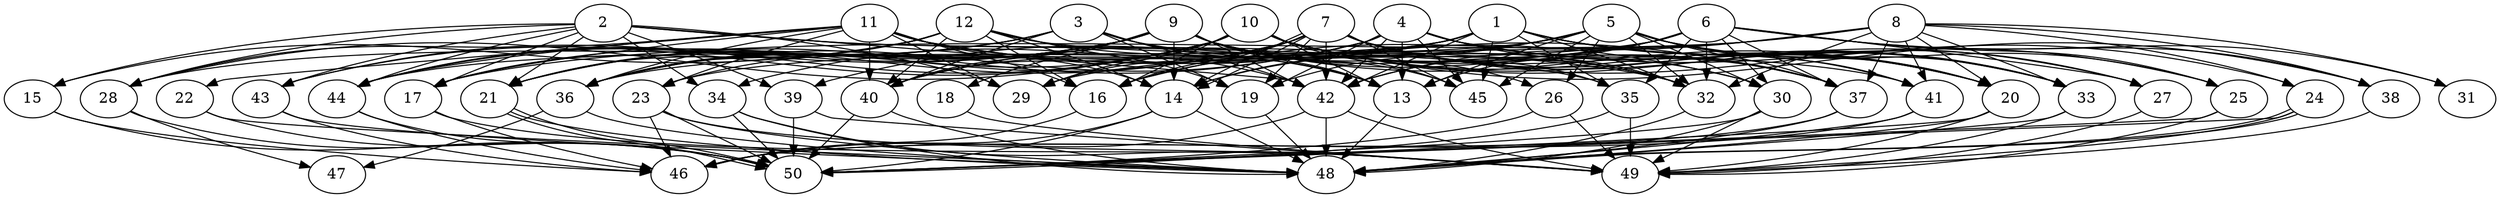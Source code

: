// DAG (tier=3-complex, mode=compute, n=50, ccr=0.465, fat=0.780, density=0.683, regular=0.203, jump=0.214, mindata=1048576, maxdata=16777216)
// DAG automatically generated by daggen at Sun Aug 24 16:33:34 2025
// /home/ermia/Project/Environments/daggen/bin/daggen --dot --ccr 0.465 --fat 0.780 --regular 0.203 --density 0.683 --jump 0.214 --mindata 1048576 --maxdata 16777216 -n 50 
digraph G {
  1 [size="3964018611865491", alpha="0.02", expect_size="1982009305932745"]
  1 -> 16 [size ="83553354252288"]
  1 -> 20 [size ="83553354252288"]
  1 -> 27 [size ="83553354252288"]
  1 -> 28 [size ="83553354252288"]
  1 -> 32 [size ="83553354252288"]
  1 -> 33 [size ="83553354252288"]
  1 -> 34 [size ="83553354252288"]
  1 -> 35 [size ="83553354252288"]
  1 -> 41 [size ="83553354252288"]
  1 -> 42 [size ="83553354252288"]
  1 -> 44 [size ="83553354252288"]
  1 -> 45 [size ="83553354252288"]
  2 [size="313500668096116032", alpha="0.10", expect_size="156750334048058016"]
  2 -> 15 [size ="746589098344448"]
  2 -> 17 [size ="746589098344448"]
  2 -> 21 [size ="746589098344448"]
  2 -> 28 [size ="746589098344448"]
  2 -> 29 [size ="746589098344448"]
  2 -> 32 [size ="746589098344448"]
  2 -> 34 [size ="746589098344448"]
  2 -> 35 [size ="746589098344448"]
  2 -> 39 [size ="746589098344448"]
  2 -> 42 [size ="746589098344448"]
  2 -> 43 [size ="746589098344448"]
  2 -> 44 [size ="746589098344448"]
  3 [size="9372790499150135296", alpha="0.10", expect_size="4686395249575067648"]
  3 -> 13 [size ="35563344232448"]
  3 -> 19 [size ="35563344232448"]
  3 -> 21 [size ="35563344232448"]
  3 -> 32 [size ="35563344232448"]
  3 -> 36 [size ="35563344232448"]
  3 -> 40 [size ="35563344232448"]
  3 -> 42 [size ="35563344232448"]
  3 -> 44 [size ="35563344232448"]
  4 [size="2660048481390935670784", alpha="0.08", expect_size="1330024240695467835392"]
  4 -> 13 [size ="1535853134348288"]
  4 -> 19 [size ="1535853134348288"]
  4 -> 21 [size ="1535853134348288"]
  4 -> 24 [size ="1535853134348288"]
  4 -> 32 [size ="1535853134348288"]
  4 -> 33 [size ="1535853134348288"]
  4 -> 36 [size ="1535853134348288"]
  4 -> 37 [size ="1535853134348288"]
  4 -> 40 [size ="1535853134348288"]
  4 -> 42 [size ="1535853134348288"]
  4 -> 45 [size ="1535853134348288"]
  5 [size="1521090842209952989184", alpha="0.08", expect_size="760545421104976494592"]
  5 -> 13 [size ="1058100098367488"]
  5 -> 14 [size ="1058100098367488"]
  5 -> 19 [size ="1058100098367488"]
  5 -> 20 [size ="1058100098367488"]
  5 -> 23 [size ="1058100098367488"]
  5 -> 25 [size ="1058100098367488"]
  5 -> 26 [size ="1058100098367488"]
  5 -> 30 [size ="1058100098367488"]
  5 -> 32 [size ="1058100098367488"]
  5 -> 33 [size ="1058100098367488"]
  5 -> 37 [size ="1058100098367488"]
  5 -> 39 [size ="1058100098367488"]
  5 -> 41 [size ="1058100098367488"]
  5 -> 45 [size ="1058100098367488"]
  6 [size="3119467632692681506816", alpha="0.04", expect_size="1559733816346340753408"]
  6 -> 13 [size ="1707957171519488"]
  6 -> 14 [size ="1707957171519488"]
  6 -> 25 [size ="1707957171519488"]
  6 -> 27 [size ="1707957171519488"]
  6 -> 30 [size ="1707957171519488"]
  6 -> 31 [size ="1707957171519488"]
  6 -> 32 [size ="1707957171519488"]
  6 -> 35 [size ="1707957171519488"]
  6 -> 36 [size ="1707957171519488"]
  6 -> 37 [size ="1707957171519488"]
  6 -> 38 [size ="1707957171519488"]
  6 -> 40 [size ="1707957171519488"]
  6 -> 42 [size ="1707957171519488"]
  7 [size="71487429481120923648", alpha="0.09", expect_size="35743714740560461824"]
  7 -> 14 [size ="137798061391872"]
  7 -> 14 [size ="137798061391872"]
  7 -> 16 [size ="137798061391872"]
  7 -> 17 [size ="137798061391872"]
  7 -> 19 [size ="137798061391872"]
  7 -> 20 [size ="137798061391872"]
  7 -> 21 [size ="137798061391872"]
  7 -> 25 [size ="137798061391872"]
  7 -> 29 [size ="137798061391872"]
  7 -> 33 [size ="137798061391872"]
  7 -> 35 [size ="137798061391872"]
  7 -> 37 [size ="137798061391872"]
  7 -> 42 [size ="137798061391872"]
  7 -> 45 [size ="137798061391872"]
  8 [size="50431217917585522688", alpha="0.06", expect_size="25215608958792761344"]
  8 -> 16 [size ="109200080371712"]
  8 -> 17 [size ="109200080371712"]
  8 -> 20 [size ="109200080371712"]
  8 -> 24 [size ="109200080371712"]
  8 -> 29 [size ="109200080371712"]
  8 -> 31 [size ="109200080371712"]
  8 -> 32 [size ="109200080371712"]
  8 -> 33 [size ="109200080371712"]
  8 -> 37 [size ="109200080371712"]
  8 -> 38 [size ="109200080371712"]
  8 -> 41 [size ="109200080371712"]
  8 -> 42 [size ="109200080371712"]
  9 [size="182936935629152960", alpha="0.17", expect_size="91468467814576480"]
  9 -> 13 [size ="279281087283200"]
  9 -> 14 [size ="279281087283200"]
  9 -> 18 [size ="279281087283200"]
  9 -> 20 [size ="279281087283200"]
  9 -> 21 [size ="279281087283200"]
  9 -> 23 [size ="279281087283200"]
  9 -> 26 [size ="279281087283200"]
  9 -> 32 [size ="279281087283200"]
  9 -> 36 [size ="279281087283200"]
  9 -> 37 [size ="279281087283200"]
  9 -> 40 [size ="279281087283200"]
  9 -> 42 [size ="279281087283200"]
  9 -> 43 [size ="279281087283200"]
  9 -> 44 [size ="279281087283200"]
  9 -> 45 [size ="279281087283200"]
  10 [size="3231552286146660", alpha="0.04", expect_size="1615776143073330"]
  10 -> 13 [size ="81135455436800"]
  10 -> 16 [size ="81135455436800"]
  10 -> 20 [size ="81135455436800"]
  10 -> 27 [size ="81135455436800"]
  10 -> 28 [size ="81135455436800"]
  10 -> 29 [size ="81135455436800"]
  10 -> 30 [size ="81135455436800"]
  10 -> 32 [size ="81135455436800"]
  10 -> 33 [size ="81135455436800"]
  10 -> 36 [size ="81135455436800"]
  10 -> 38 [size ="81135455436800"]
  10 -> 40 [size ="81135455436800"]
  10 -> 43 [size ="81135455436800"]
  10 -> 44 [size ="81135455436800"]
  10 -> 45 [size ="81135455436800"]
  11 [size="1279212620670963", alpha="0.18", expect_size="639606310335481"]
  11 -> 14 [size ="38812419883008"]
  11 -> 16 [size ="38812419883008"]
  11 -> 17 [size ="38812419883008"]
  11 -> 22 [size ="38812419883008"]
  11 -> 23 [size ="38812419883008"]
  11 -> 28 [size ="38812419883008"]
  11 -> 29 [size ="38812419883008"]
  11 -> 30 [size ="38812419883008"]
  11 -> 36 [size ="38812419883008"]
  11 -> 37 [size ="38812419883008"]
  11 -> 40 [size ="38812419883008"]
  11 -> 42 [size ="38812419883008"]
  11 -> 44 [size ="38812419883008"]
  12 [size="75427514558002896", alpha="0.10", expect_size="37713757279001448"]
  12 -> 13 [size ="1561612662079488"]
  12 -> 14 [size ="1561612662079488"]
  12 -> 15 [size ="1561612662079488"]
  12 -> 16 [size ="1561612662079488"]
  12 -> 17 [size ="1561612662079488"]
  12 -> 19 [size ="1561612662079488"]
  12 -> 21 [size ="1561612662079488"]
  12 -> 36 [size ="1561612662079488"]
  12 -> 40 [size ="1561612662079488"]
  12 -> 41 [size ="1561612662079488"]
  13 [size="7976761380627097", alpha="0.01", expect_size="3988380690313548"]
  13 -> 48 [size ="128245877964800"]
  14 [size="42084064164154920", alpha="0.01", expect_size="21042032082077460"]
  14 -> 46 [size ="1701260713525248"]
  14 -> 48 [size ="1701260713525248"]
  14 -> 50 [size ="1701260713525248"]
  15 [size="79494575367259160576", alpha="0.07", expect_size="39747287683629580288"]
  15 -> 46 [size ="147904589201408"]
  15 -> 50 [size ="147904589201408"]
  16 [size="1974695932387861248", alpha="0.17", expect_size="987347966193930624"]
  16 -> 46 [size ="787820155240448"]
  17 [size="1114975903619486848", alpha="0.01", expect_size="557487951809743424"]
  17 -> 46 [size ="1994095635464192"]
  17 -> 49 [size ="1994095635464192"]
  18 [size="1339871027620273455104", alpha="0.14", expect_size="669935513810136727552"]
  18 -> 49 [size ="972296340635648"]
  19 [size="759509100584239104000", alpha="0.07", expect_size="379754550292119552000"]
  19 -> 48 [size ="665955650764800"]
  20 [size="66862473341147000", alpha="0.18", expect_size="33431236670573500"]
  20 -> 48 [size ="1178744681136128"]
  20 -> 49 [size ="1178744681136128"]
  20 -> 50 [size ="1178744681136128"]
  21 [size="2879928817457683234816", alpha="0.14", expect_size="1439964408728841617408"]
  21 -> 48 [size ="1619364033855488"]
  21 -> 50 [size ="1619364033855488"]
  21 -> 50 [size ="1619364033855488"]
  22 [size="203207331760690", alpha="0.04", expect_size="101603665880345"]
  22 -> 48 [size ="11365691424768"]
  22 -> 50 [size ="11365691424768"]
  23 [size="82705373853337712", alpha="0.14", expect_size="41352686926668856"]
  23 -> 46 [size ="81292062359552"]
  23 -> 48 [size ="81292062359552"]
  23 -> 49 [size ="81292062359552"]
  23 -> 50 [size ="81292062359552"]
  24 [size="52976080901589224", alpha="0.01", expect_size="26488040450794612"]
  24 -> 48 [size ="53397927493632"]
  24 -> 48 [size ="53397927493632"]
  24 -> 49 [size ="53397927493632"]
  24 -> 50 [size ="53397927493632"]
  25 [size="259510457038784167936", alpha="0.19", expect_size="129755228519392083968"]
  25 -> 49 [size ="325481689776128"]
  25 -> 50 [size ="325481689776128"]
  26 [size="11192488532442340", alpha="0.18", expect_size="5596244266221170"]
  26 -> 49 [size ="379267221291008"]
  26 -> 50 [size ="379267221291008"]
  27 [size="323086434606434484224", alpha="0.01", expect_size="161543217303217242112"]
  27 -> 49 [size ="376677028855808"]
  28 [size="37613154241926397952", alpha="0.20", expect_size="18806577120963198976"]
  28 -> 47 [size ="89808303030272"]
  28 -> 50 [size ="89808303030272"]
  29 [size="3690134121232954368", alpha="0.15", expect_size="1845067060616477184"]
  30 [size="14239496845091930112", alpha="0.04", expect_size="7119748422545965056"]
  30 -> 48 [size ="46998761766912"]
  30 -> 49 [size ="46998761766912"]
  30 -> 50 [size ="46998761766912"]
  31 [size="2274032061065531648", alpha="0.16", expect_size="1137016030532765824"]
  32 [size="58344966367606128", alpha="0.04", expect_size="29172483183803064"]
  32 -> 48 [size ="1627532902268928"]
  33 [size="91681205356427040", alpha="0.03", expect_size="45840602678213520"]
  33 -> 48 [size ="1488773942607872"]
  33 -> 49 [size ="1488773942607872"]
  34 [size="812599093543331328", alpha="0.14", expect_size="406299546771665664"]
  34 -> 48 [size ="328729414860800"]
  34 -> 49 [size ="328729414860800"]
  34 -> 50 [size ="328729414860800"]
  35 [size="21275670058981392384", alpha="0.05", expect_size="10637835029490696192"]
  35 -> 49 [size ="61425045209088"]
  35 -> 50 [size ="61425045209088"]
  36 [size="219516382984068399104", alpha="0.01", expect_size="109758191492034199552"]
  36 -> 47 [size ="291117253787648"]
  36 -> 48 [size ="291117253787648"]
  37 [size="2958624020779165696", alpha="0.15", expect_size="1479312010389582848"]
  37 -> 46 [size ="1056781535019008"]
  37 -> 48 [size ="1056781535019008"]
  38 [size="306177662971105247232", alpha="0.02", expect_size="153088831485552623616"]
  38 -> 49 [size ="363417349128192"]
  39 [size="22195205046642024", alpha="0.04", expect_size="11097602523321012"]
  39 -> 49 [size ="380509146316800"]
  39 -> 50 [size ="380509146316800"]
  40 [size="385441804834603794432", alpha="0.04", expect_size="192720902417301897216"]
  40 -> 48 [size ="423703967956992"]
  40 -> 50 [size ="423703967956992"]
  41 [size="1742305665060201037824", alpha="0.01", expect_size="871152832530100518912"]
  41 -> 46 [size ="1158349332676608"]
  41 -> 48 [size ="1158349332676608"]
  42 [size="12364761405810466", alpha="0.10", expect_size="6182380702905233"]
  42 -> 46 [size ="388916679016448"]
  42 -> 48 [size ="388916679016448"]
  42 -> 49 [size ="388916679016448"]
  43 [size="1758815367004608790528", alpha="0.00", expect_size="879407683502304395264"]
  43 -> 46 [size ="1165655332093952"]
  43 -> 48 [size ="1165655332093952"]
  44 [size="15699502691335078", alpha="0.19", expect_size="7849751345667539"]
  44 -> 46 [size ="249162629120000"]
  44 -> 50 [size ="249162629120000"]
  45 [size="110655973800476784", alpha="0.05", expect_size="55327986900238392"]
  46 [size="56186075311924024", alpha="0.02", expect_size="28093037655962012"]
  47 [size="1040272853661908992000", alpha="0.19", expect_size="520136426830954496000"]
  48 [size="101529354480712000", alpha="0.14", expect_size="50764677240356000"]
  49 [size="6984358018585000", alpha="0.12", expect_size="3492179009292500"]
  50 [size="71793304342390784", alpha="0.13", expect_size="35896652171195392"]
}